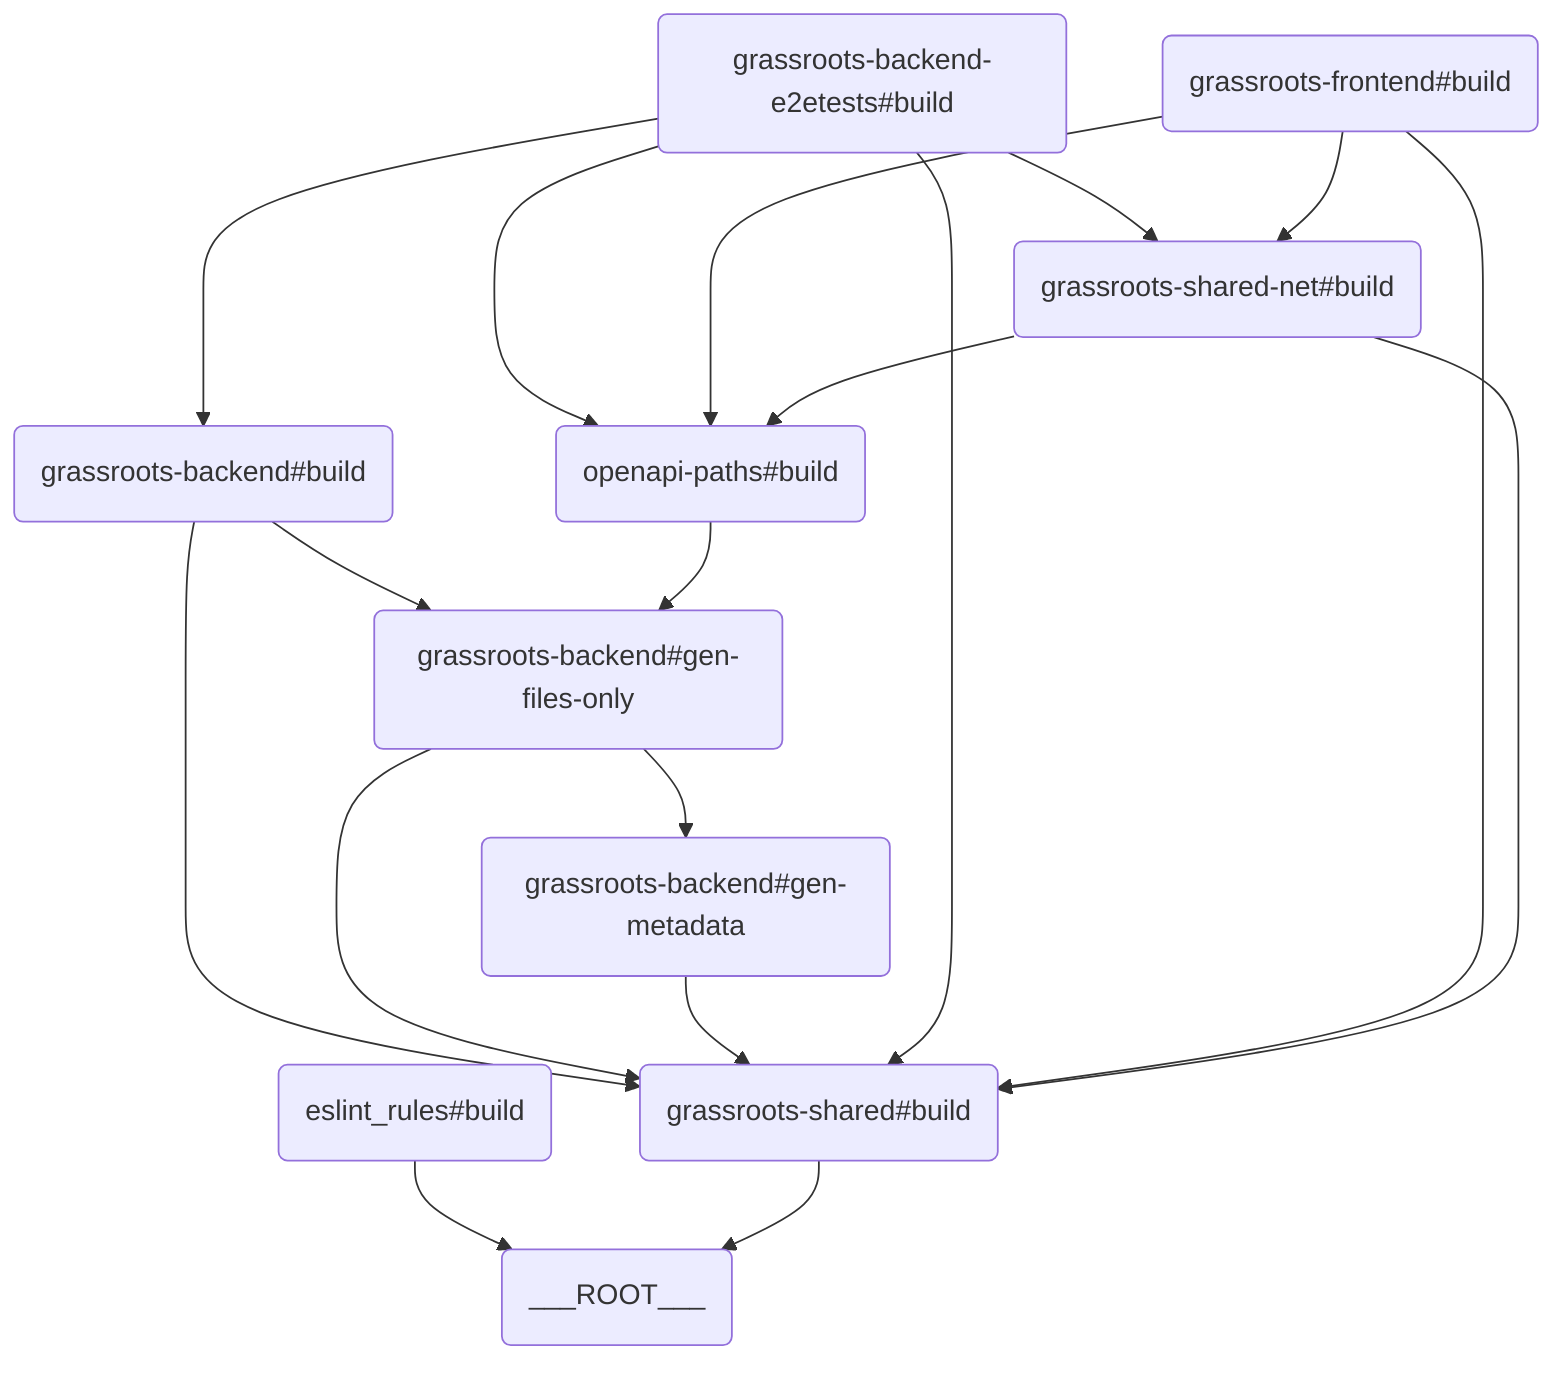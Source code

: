 graph TD
	QHZT("eslint_rules#build") --> ETTT("___ROOT___")
	JEGP("grassroots-backend#build") --> EMLE("grassroots-backend#gen-files-only")
	JEGP("grassroots-backend#build") --> LRHC("grassroots-shared#build")
	EMLE("grassroots-backend#gen-files-only") --> GLAO("grassroots-backend#gen-metadata")
	EMLE("grassroots-backend#gen-files-only") --> LRHC("grassroots-shared#build")
	GLAO("grassroots-backend#gen-metadata") --> LRHC("grassroots-shared#build")
	VELR("grassroots-backend-e2etests#build") --> JEGP("grassroots-backend#build")
	VELR("grassroots-backend-e2etests#build") --> LRHC("grassroots-shared#build")
	VELR("grassroots-backend-e2etests#build") --> TXWC("grassroots-shared-net#build")
	VELR("grassroots-backend-e2etests#build") --> WCIN("openapi-paths#build")
	TPBW("grassroots-frontend#build") --> LRHC("grassroots-shared#build")
	TPBW("grassroots-frontend#build") --> TXWC("grassroots-shared-net#build")
	TPBW("grassroots-frontend#build") --> WCIN("openapi-paths#build")
	LRHC("grassroots-shared#build") --> ETTT("___ROOT___")
	TXWC("grassroots-shared-net#build") --> LRHC("grassroots-shared#build")
	TXWC("grassroots-shared-net#build") --> WCIN("openapi-paths#build")
	WCIN("openapi-paths#build") --> EMLE("grassroots-backend#gen-files-only")
